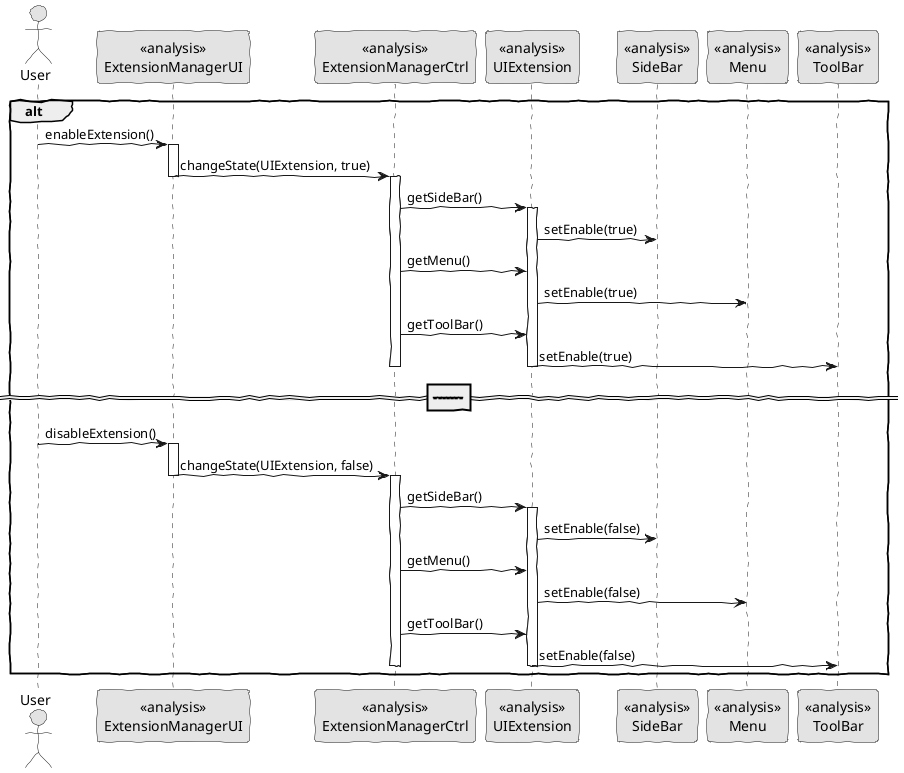 @startuml core01_01_uc_realization1.png
skinparam handwritten true
skinparam monochrome true
skinparam packageStyle rect
skinparam defaultFontName FG Virgil
skinparam shadowing false

actor User
participant "<<analysis>>\nExtensionManagerUI" as UI
participant "<<analysis>>\nExtensionManagerCtrl" as ctrl
participant "<<analysis>>\nUIExtension" as UIExt
participant "<<analysis>>\nSideBar" as sBar
participant "<<analysis>>\nMenu" as menu
participant "<<analysis>>\nToolBar" as tBar

alt
User -> UI : enableExtension()
activate UI
UI -> ctrl : changeState(UIExtension, true)
deactivate UI
activate ctrl
ctrl -> UIExt : getSideBar()
activate UIExt
UIExt -> sBar : setEnable(true)
ctrl -> UIExt : getMenu()
UIExt -> menu : setEnable(true)
ctrl -> UIExt : getToolBar()
UIExt -> tBar : setEnable(true)
deactivate ctrl
deactivate UIExt


==-----------------------------------==


User -> UI : disableExtension()
activate UI
UI -> ctrl : changeState(UIExtension, false)
deactivate UI
activate ctrl
ctrl -> UIExt : getSideBar()
activate UIExt
UIExt -> sBar : setEnable(false)
ctrl -> UIExt : getMenu()
UIExt -> menu : setEnable(false)
ctrl -> UIExt : getToolBar()
UIExt -> tBar : setEnable(false)
deactivate ctrl
deactivate UIExt

end
@enduml